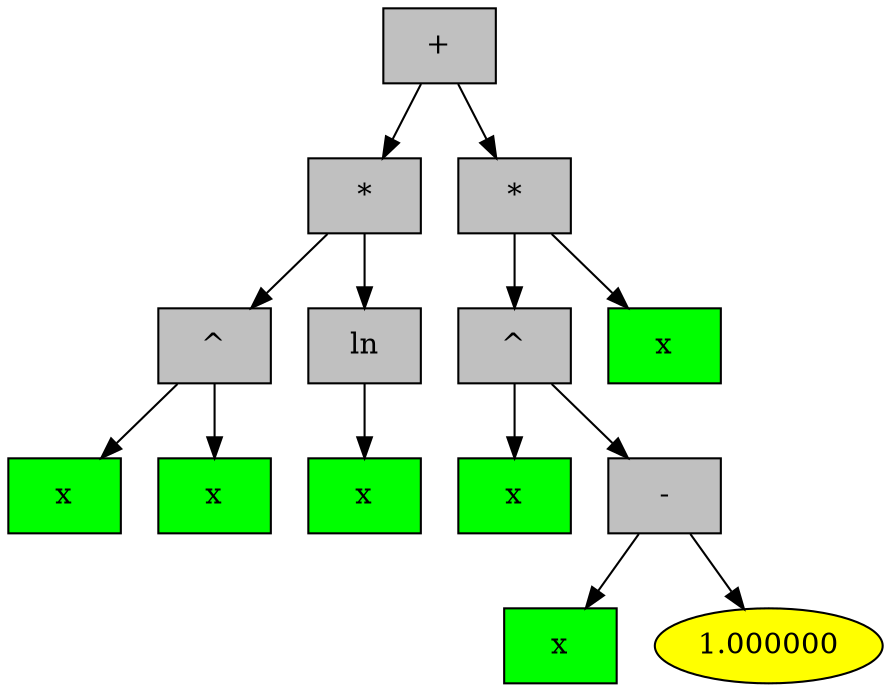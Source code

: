 digraph G {
7 [style = filled, label="+", shape = box, fillcolor="grey"];
7->8;
8 [style = filled, label="*", shape = box, fillcolor="grey"];
8->9;
9 [style = filled, label="^", shape = box, fillcolor="grey"];
9->10;
10 [style = filled, label="x", shape = box, fillcolor="green"];
9->11;
11 [style = filled, label="x", shape = box, fillcolor="green"];
8->13;
13 [style = filled, label="ln", shape = box, fillcolor="grey"];
13->14;
14 [style = filled, label="x", shape = box, fillcolor="green"];
7->15;
15 [style = filled, label="*", shape = box, fillcolor="grey"];
15->16;
16 [style = filled, label="^", shape = box, fillcolor="grey"];
16->17;
17 [style = filled, label="x", shape = box, fillcolor="green"];
16->18;
18 [style = filled, label="-", shape = box, fillcolor="grey"];
18->19;
19 [style = filled, label="x", shape = box, fillcolor="green"];
18->20;
20 [style = filled, label="1.000000", fillcolor="yellow"];
15->78;
78 [style = filled, label="x", shape = box, fillcolor="green"];

}
